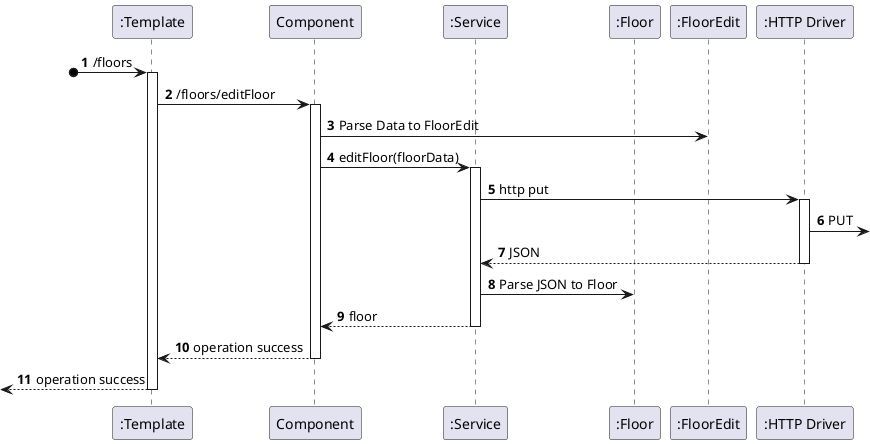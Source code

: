 @startuml

autonumber


participant ":Template" as Template
participant Component as Component
participant ":Service" as Service
participant ":Floor" as Model
participant ":FloorEdit" as Model2
participant ":HTTP Driver" as HTTP

?o->Template: /floors
activate Template

Template -> Component: /floors/editFloor
activate Component

Component -> Model2: Parse Data to FloorEdit

Component -> Service: editFloor(floorData)
activate Service

Service -> HTTP: http put
activate HTTP
HTTP -> : PUT
HTTP --> Service: JSON
deactivate HTTP

Service -> Model: Parse JSON to Floor

Service --> Component: floor
deactivate Service

Component --> Template: operation success
deactivate Component

<--Template: operation success
deactivate Template


@enduml
